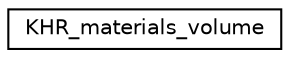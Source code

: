 digraph "Graphical Class Hierarchy"
{
 // LATEX_PDF_SIZE
  edge [fontname="Helvetica",fontsize="10",labelfontname="Helvetica",labelfontsize="10"];
  node [fontname="Helvetica",fontsize="10",shape=record];
  rankdir="LR";
  Node0 [label="KHR_materials_volume",height=0.2,width=0.4,color="black", fillcolor="white", style="filled",URL="$struct_k_h_r__materials__volume.html",tooltip=" "];
}

